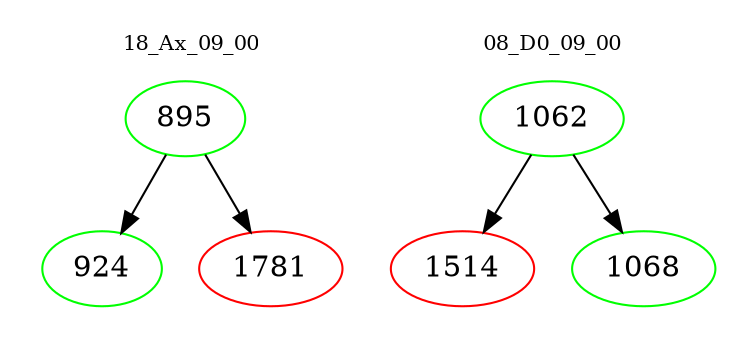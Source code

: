 digraph{
subgraph cluster_0 {
color = white
label = "18_Ax_09_00";
fontsize=10;
T0_895 [label="895", color="green"]
T0_895 -> T0_924 [color="black"]
T0_924 [label="924", color="green"]
T0_895 -> T0_1781 [color="black"]
T0_1781 [label="1781", color="red"]
}
subgraph cluster_1 {
color = white
label = "08_D0_09_00";
fontsize=10;
T1_1062 [label="1062", color="green"]
T1_1062 -> T1_1514 [color="black"]
T1_1514 [label="1514", color="red"]
T1_1062 -> T1_1068 [color="black"]
T1_1068 [label="1068", color="green"]
}
}
